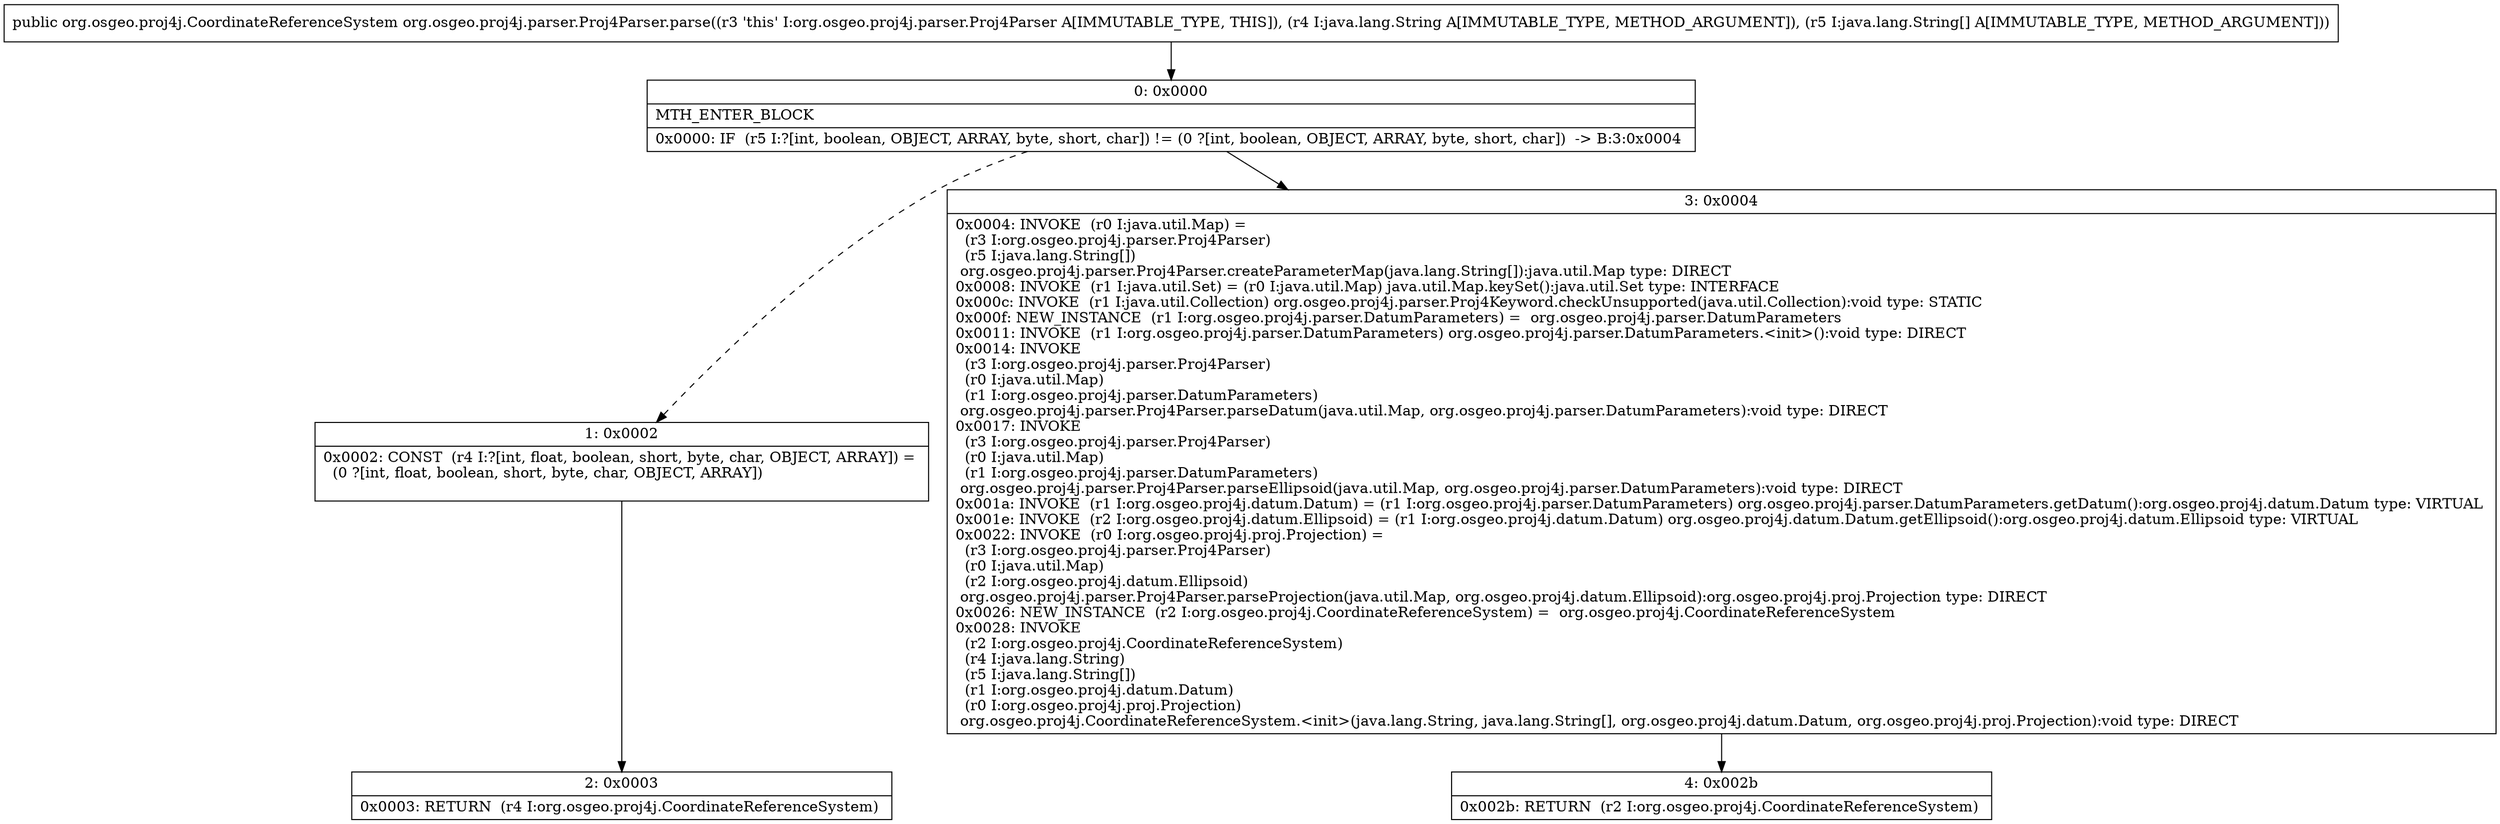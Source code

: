 digraph "CFG fororg.osgeo.proj4j.parser.Proj4Parser.parse(Ljava\/lang\/String;[Ljava\/lang\/String;)Lorg\/osgeo\/proj4j\/CoordinateReferenceSystem;" {
Node_0 [shape=record,label="{0\:\ 0x0000|MTH_ENTER_BLOCK\l|0x0000: IF  (r5 I:?[int, boolean, OBJECT, ARRAY, byte, short, char]) != (0 ?[int, boolean, OBJECT, ARRAY, byte, short, char])  \-\> B:3:0x0004 \l}"];
Node_1 [shape=record,label="{1\:\ 0x0002|0x0002: CONST  (r4 I:?[int, float, boolean, short, byte, char, OBJECT, ARRAY]) = \l  (0 ?[int, float, boolean, short, byte, char, OBJECT, ARRAY])\l \l}"];
Node_2 [shape=record,label="{2\:\ 0x0003|0x0003: RETURN  (r4 I:org.osgeo.proj4j.CoordinateReferenceSystem) \l}"];
Node_3 [shape=record,label="{3\:\ 0x0004|0x0004: INVOKE  (r0 I:java.util.Map) = \l  (r3 I:org.osgeo.proj4j.parser.Proj4Parser)\l  (r5 I:java.lang.String[])\l org.osgeo.proj4j.parser.Proj4Parser.createParameterMap(java.lang.String[]):java.util.Map type: DIRECT \l0x0008: INVOKE  (r1 I:java.util.Set) = (r0 I:java.util.Map) java.util.Map.keySet():java.util.Set type: INTERFACE \l0x000c: INVOKE  (r1 I:java.util.Collection) org.osgeo.proj4j.parser.Proj4Keyword.checkUnsupported(java.util.Collection):void type: STATIC \l0x000f: NEW_INSTANCE  (r1 I:org.osgeo.proj4j.parser.DatumParameters) =  org.osgeo.proj4j.parser.DatumParameters \l0x0011: INVOKE  (r1 I:org.osgeo.proj4j.parser.DatumParameters) org.osgeo.proj4j.parser.DatumParameters.\<init\>():void type: DIRECT \l0x0014: INVOKE  \l  (r3 I:org.osgeo.proj4j.parser.Proj4Parser)\l  (r0 I:java.util.Map)\l  (r1 I:org.osgeo.proj4j.parser.DatumParameters)\l org.osgeo.proj4j.parser.Proj4Parser.parseDatum(java.util.Map, org.osgeo.proj4j.parser.DatumParameters):void type: DIRECT \l0x0017: INVOKE  \l  (r3 I:org.osgeo.proj4j.parser.Proj4Parser)\l  (r0 I:java.util.Map)\l  (r1 I:org.osgeo.proj4j.parser.DatumParameters)\l org.osgeo.proj4j.parser.Proj4Parser.parseEllipsoid(java.util.Map, org.osgeo.proj4j.parser.DatumParameters):void type: DIRECT \l0x001a: INVOKE  (r1 I:org.osgeo.proj4j.datum.Datum) = (r1 I:org.osgeo.proj4j.parser.DatumParameters) org.osgeo.proj4j.parser.DatumParameters.getDatum():org.osgeo.proj4j.datum.Datum type: VIRTUAL \l0x001e: INVOKE  (r2 I:org.osgeo.proj4j.datum.Ellipsoid) = (r1 I:org.osgeo.proj4j.datum.Datum) org.osgeo.proj4j.datum.Datum.getEllipsoid():org.osgeo.proj4j.datum.Ellipsoid type: VIRTUAL \l0x0022: INVOKE  (r0 I:org.osgeo.proj4j.proj.Projection) = \l  (r3 I:org.osgeo.proj4j.parser.Proj4Parser)\l  (r0 I:java.util.Map)\l  (r2 I:org.osgeo.proj4j.datum.Ellipsoid)\l org.osgeo.proj4j.parser.Proj4Parser.parseProjection(java.util.Map, org.osgeo.proj4j.datum.Ellipsoid):org.osgeo.proj4j.proj.Projection type: DIRECT \l0x0026: NEW_INSTANCE  (r2 I:org.osgeo.proj4j.CoordinateReferenceSystem) =  org.osgeo.proj4j.CoordinateReferenceSystem \l0x0028: INVOKE  \l  (r2 I:org.osgeo.proj4j.CoordinateReferenceSystem)\l  (r4 I:java.lang.String)\l  (r5 I:java.lang.String[])\l  (r1 I:org.osgeo.proj4j.datum.Datum)\l  (r0 I:org.osgeo.proj4j.proj.Projection)\l org.osgeo.proj4j.CoordinateReferenceSystem.\<init\>(java.lang.String, java.lang.String[], org.osgeo.proj4j.datum.Datum, org.osgeo.proj4j.proj.Projection):void type: DIRECT \l}"];
Node_4 [shape=record,label="{4\:\ 0x002b|0x002b: RETURN  (r2 I:org.osgeo.proj4j.CoordinateReferenceSystem) \l}"];
MethodNode[shape=record,label="{public org.osgeo.proj4j.CoordinateReferenceSystem org.osgeo.proj4j.parser.Proj4Parser.parse((r3 'this' I:org.osgeo.proj4j.parser.Proj4Parser A[IMMUTABLE_TYPE, THIS]), (r4 I:java.lang.String A[IMMUTABLE_TYPE, METHOD_ARGUMENT]), (r5 I:java.lang.String[] A[IMMUTABLE_TYPE, METHOD_ARGUMENT])) }"];
MethodNode -> Node_0;
Node_0 -> Node_1[style=dashed];
Node_0 -> Node_3;
Node_1 -> Node_2;
Node_3 -> Node_4;
}

